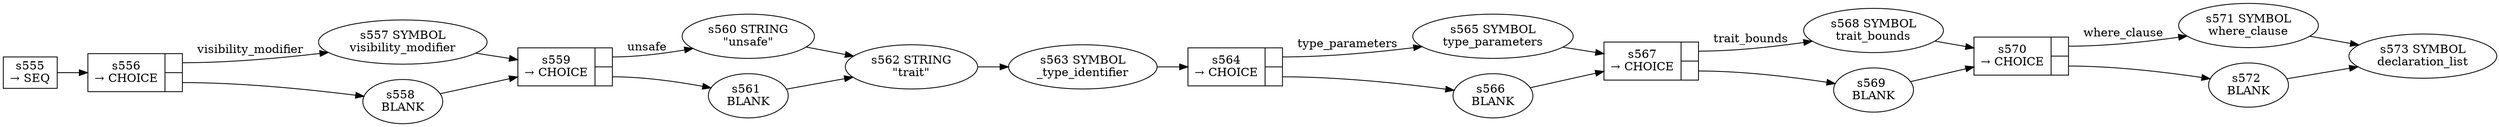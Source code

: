 
  digraph trait_item {
  
    rankdir=LR;
  
    s555 [label="s555\n&rarr; SEQ", shape=record, fixedsize=false, peripheries=1];
  s556 [label="{s556\n&rarr; CHOICE|{<p0>|<p1>}}", shape=record, fixedsize=false, peripheries=1];
  s557 [label="s557 SYMBOL\nvisibility_modifier" href="rust-grammar.json.visibility_modifier.dot.svg"];
  s556:p0 -> s557 [label="visibility_modifier"];
  s558 [label="s558 \nBLANK"];
  s556:p1 -> s558 [label=""];
  s555 -> s556 [];
  s559 [label="{s559\n&rarr; CHOICE|{<p0>|<p1>}}", shape=record, fixedsize=false, peripheries=1];
  s560 [label="s560 STRING\n\"unsafe\""];
  s559:p0 -> s560 [label="unsafe"];
  s561 [label="s561 \nBLANK"];
  s559:p1 -> s561 [label=""];
  s557 -> s559 [];
  s558 -> s559 [];
  s562 [label="s562 STRING\n\"trait\""];
  s560 -> s562 [];
  s561 -> s562 [];
  s563 [label="s563 SYMBOL\n_type_identifier" href="rust-grammar.json._type_identifier.dot.svg"];
  s562 -> s563 [];
  s564 [label="{s564\n&rarr; CHOICE|{<p0>|<p1>}}", shape=record, fixedsize=false, peripheries=1];
  s565 [label="s565 SYMBOL\ntype_parameters" href="rust-grammar.json.type_parameters.dot.svg"];
  s564:p0 -> s565 [label="type_parameters"];
  s566 [label="s566 \nBLANK"];
  s564:p1 -> s566 [label=""];
  s563 -> s564 [];
  s567 [label="{s567\n&rarr; CHOICE|{<p0>|<p1>}}", shape=record, fixedsize=false, peripheries=1];
  s568 [label="s568 SYMBOL\ntrait_bounds" href="rust-grammar.json.trait_bounds.dot.svg"];
  s567:p0 -> s568 [label="trait_bounds"];
  s569 [label="s569 \nBLANK"];
  s567:p1 -> s569 [label=""];
  s565 -> s567 [];
  s566 -> s567 [];
  s570 [label="{s570\n&rarr; CHOICE|{<p0>|<p1>}}", shape=record, fixedsize=false, peripheries=1];
  s571 [label="s571 SYMBOL\nwhere_clause" href="rust-grammar.json.where_clause.dot.svg"];
  s570:p0 -> s571 [label="where_clause"];
  s572 [label="s572 \nBLANK"];
  s570:p1 -> s572 [label=""];
  s568 -> s570 [];
  s569 -> s570 [];
  s573 [label="s573 SYMBOL\ndeclaration_list" href="rust-grammar.json.declaration_list.dot.svg"];
  s571 -> s573 [];
  s572 -> s573 [];
  
  }
  